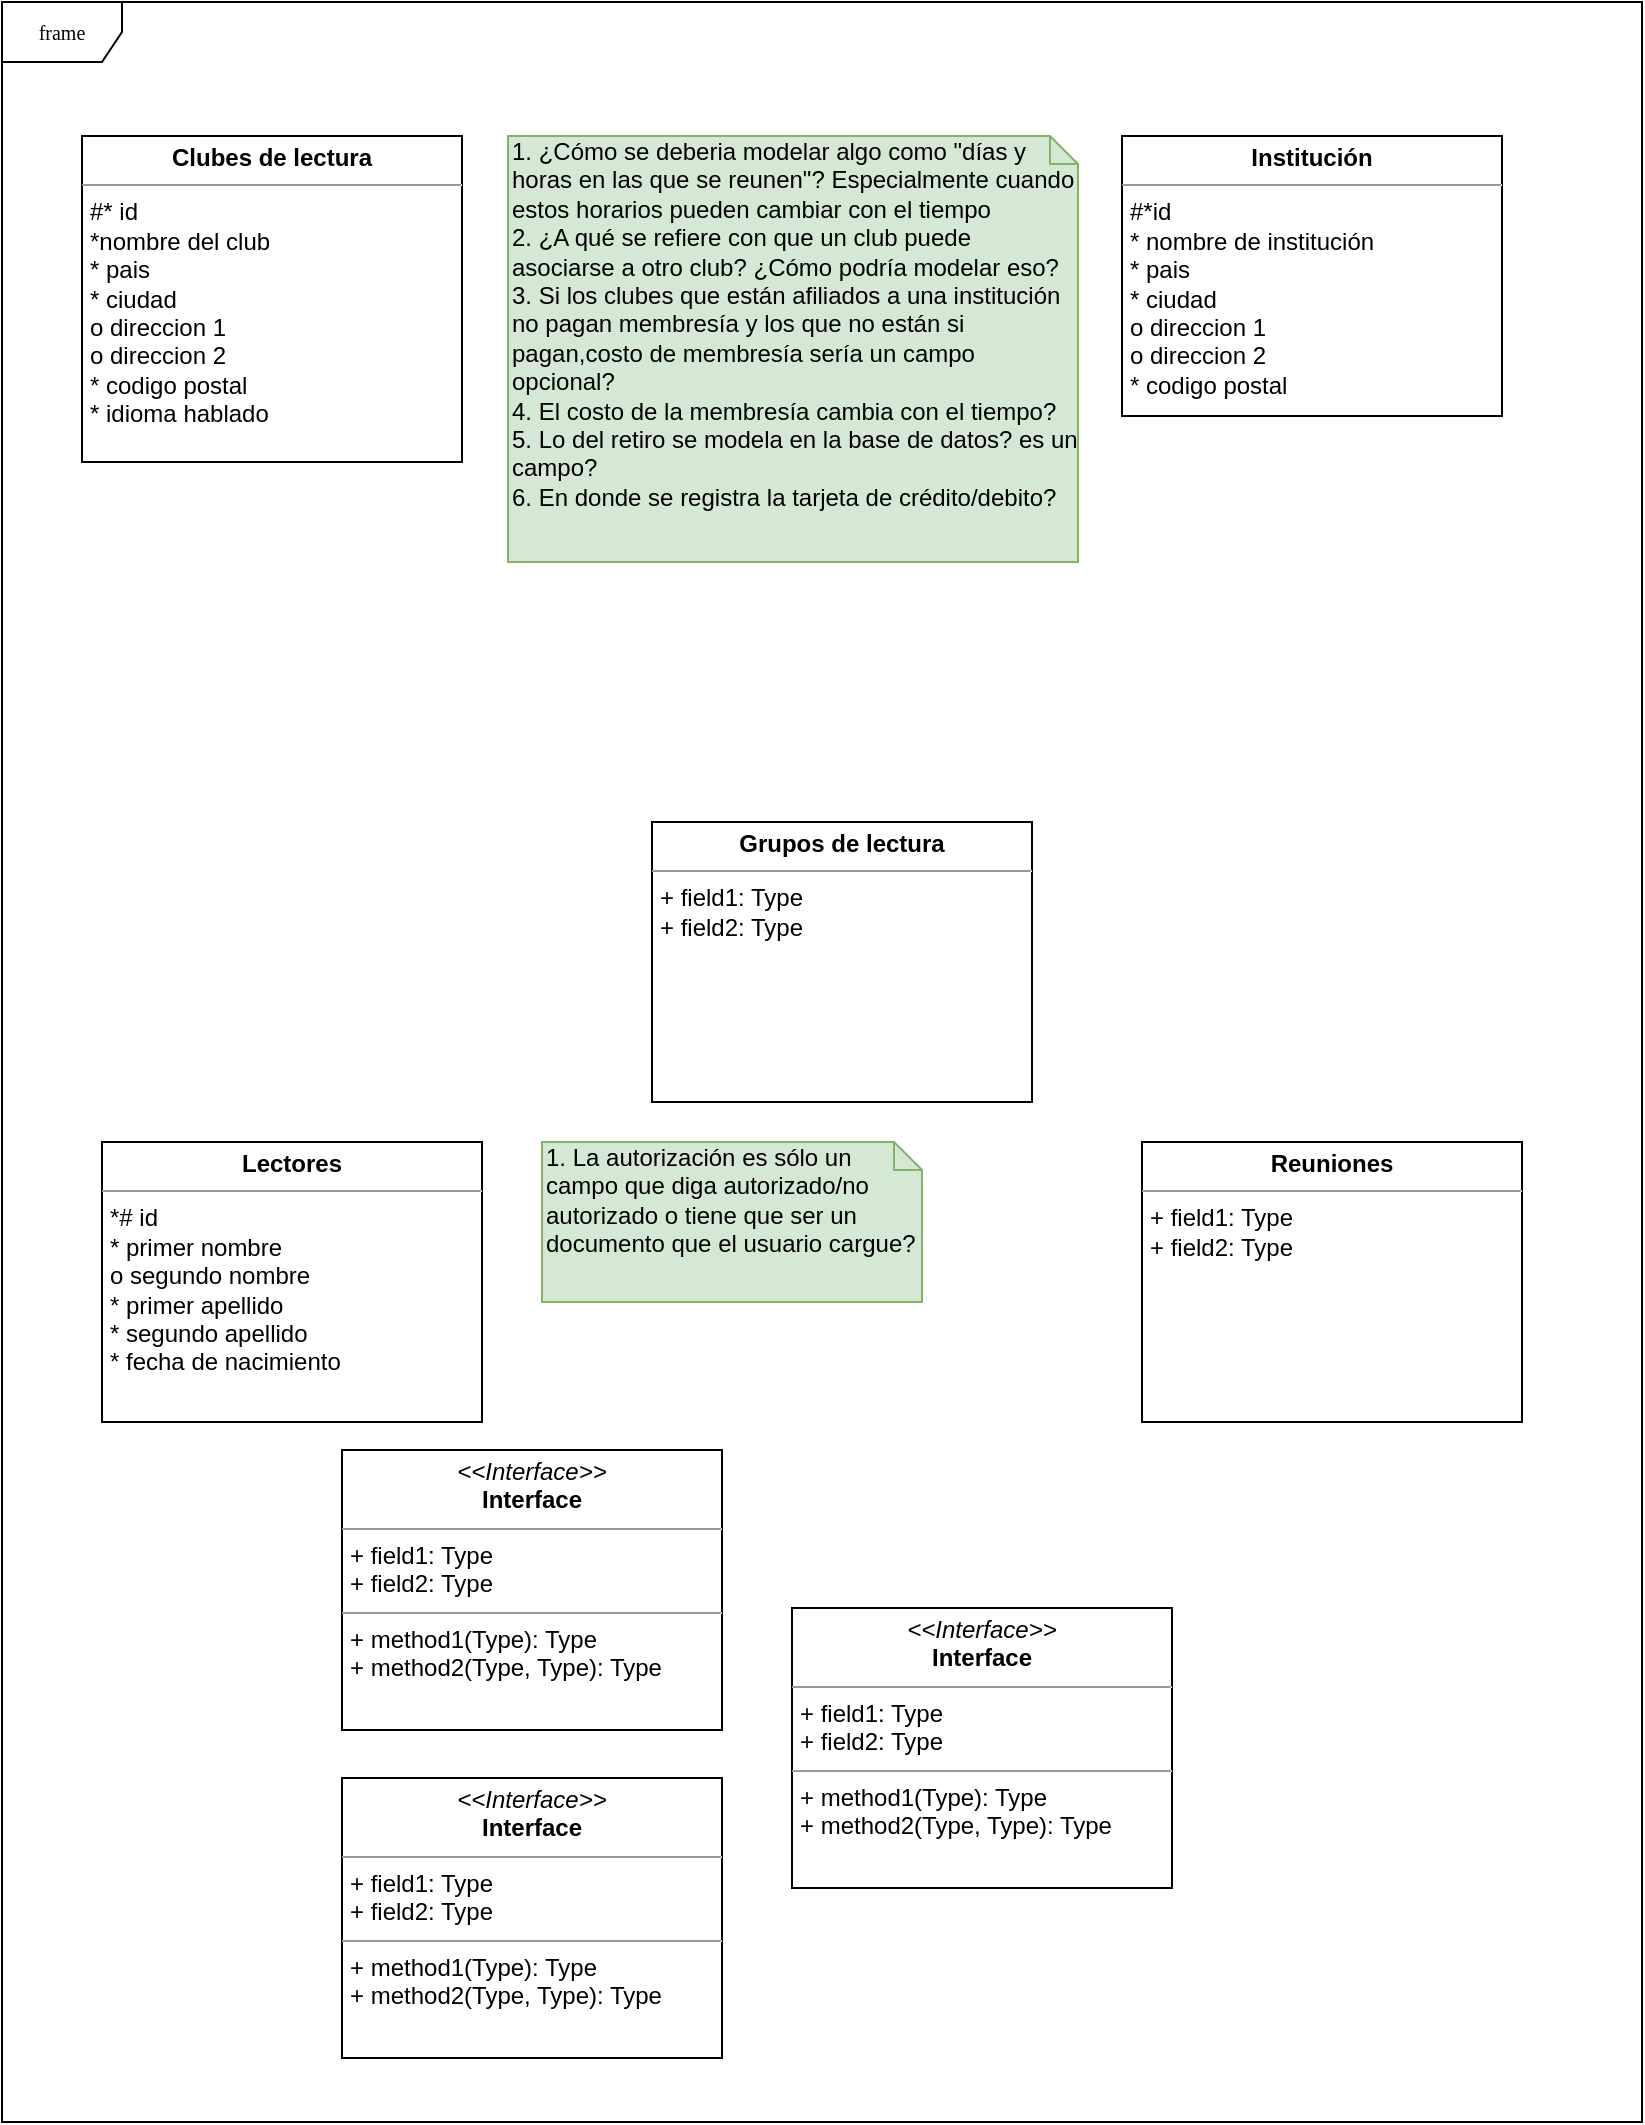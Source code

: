<mxfile version="12.0.2" type="github" pages="1"><diagram name="Page-1" id="c4acf3e9-155e-7222-9cf6-157b1a14988f"><mxGraphModel dx="828" dy="451" grid="1" gridSize="10" guides="1" tooltips="1" connect="1" arrows="1" fold="1" page="1" pageScale="1" pageWidth="850" pageHeight="1100" background="#ffffff" math="0" shadow="0"><root><mxCell id="0"/><mxCell id="1" parent="0"/><mxCell id="17acba5748e5396b-1" value="frame" style="shape=umlFrame;whiteSpace=wrap;html=1;rounded=0;shadow=0;comic=0;labelBackgroundColor=none;strokeColor=#000000;strokeWidth=1;fillColor=#ffffff;fontFamily=Verdana;fontSize=10;fontColor=#000000;align=center;" parent="1" vertex="1"><mxGeometry x="20" y="20" width="820" height="1060" as="geometry"/></mxCell><mxCell id="5d2195bd80daf111-9" value="&lt;p style=&quot;margin:0px;margin-top:4px;text-align:center;&quot;&gt;&lt;i&gt;&amp;lt;&amp;lt;Interface&amp;gt;&amp;gt;&lt;/i&gt;&lt;br/&gt;&lt;b&gt;Interface&lt;/b&gt;&lt;/p&gt;&lt;hr size=&quot;1&quot;/&gt;&lt;p style=&quot;margin:0px;margin-left:4px;&quot;&gt;+ field1: Type&lt;br/&gt;+ field2: Type&lt;/p&gt;&lt;hr size=&quot;1&quot;/&gt;&lt;p style=&quot;margin:0px;margin-left:4px;&quot;&gt;+ method1(Type): Type&lt;br/&gt;+ method2(Type, Type): Type&lt;/p&gt;" style="verticalAlign=top;align=left;overflow=fill;fontSize=12;fontFamily=Helvetica;html=1;rounded=0;shadow=0;comic=0;labelBackgroundColor=none;strokeColor=#000000;strokeWidth=1;fillColor=#ffffff;" parent="1" vertex="1"><mxGeometry x="415" y="823" width="190" height="140" as="geometry"/></mxCell><mxCell id="5d2195bd80daf111-10" value="&lt;p style=&quot;margin: 0px ; margin-top: 4px ; text-align: center&quot;&gt;&lt;b&gt;Institución&lt;/b&gt;&lt;/p&gt;&lt;hr size=&quot;1&quot;&gt;&lt;p style=&quot;margin: 0px ; margin-left: 4px&quot;&gt;#*id&amp;nbsp;&lt;/p&gt;&lt;p style=&quot;margin: 0px ; margin-left: 4px&quot;&gt;* nombre de institución&lt;/p&gt;&lt;p style=&quot;margin: 0px 0px 0px 4px&quot;&gt;* pais&lt;/p&gt;&lt;p style=&quot;margin: 0px 0px 0px 4px&quot;&gt;* ciudad&lt;/p&gt;&lt;p style=&quot;margin: 0px 0px 0px 4px&quot;&gt;o direccion 1&lt;/p&gt;&lt;p style=&quot;margin: 0px 0px 0px 4px&quot;&gt;o direccion 2&lt;/p&gt;&lt;p style=&quot;margin: 0px 0px 0px 4px&quot;&gt;* codigo postal&lt;/p&gt;" style="verticalAlign=top;align=left;overflow=fill;fontSize=12;fontFamily=Helvetica;html=1;rounded=0;shadow=0;comic=0;labelBackgroundColor=none;strokeColor=#000000;strokeWidth=1;fillColor=#ffffff;" parent="1" vertex="1"><mxGeometry x="580" y="87" width="190" height="140" as="geometry"/></mxCell><mxCell id="5d2195bd80daf111-11" value="&lt;p style=&quot;margin:0px;margin-top:4px;text-align:center;&quot;&gt;&lt;i&gt;&amp;lt;&amp;lt;Interface&amp;gt;&amp;gt;&lt;/i&gt;&lt;br/&gt;&lt;b&gt;Interface&lt;/b&gt;&lt;/p&gt;&lt;hr size=&quot;1&quot;/&gt;&lt;p style=&quot;margin:0px;margin-left:4px;&quot;&gt;+ field1: Type&lt;br/&gt;+ field2: Type&lt;/p&gt;&lt;hr size=&quot;1&quot;/&gt;&lt;p style=&quot;margin:0px;margin-left:4px;&quot;&gt;+ method1(Type): Type&lt;br/&gt;+ method2(Type, Type): Type&lt;/p&gt;" style="verticalAlign=top;align=left;overflow=fill;fontSize=12;fontFamily=Helvetica;html=1;rounded=0;shadow=0;comic=0;labelBackgroundColor=none;strokeColor=#000000;strokeWidth=1;fillColor=#ffffff;" parent="1" vertex="1"><mxGeometry x="190" y="908" width="190" height="140" as="geometry"/></mxCell><mxCell id="5d2195bd80daf111-12" value="&lt;p style=&quot;margin:0px;margin-top:4px;text-align:center;&quot;&gt;&lt;i&gt;&amp;lt;&amp;lt;Interface&amp;gt;&amp;gt;&lt;/i&gt;&lt;br/&gt;&lt;b&gt;Interface&lt;/b&gt;&lt;/p&gt;&lt;hr size=&quot;1&quot;/&gt;&lt;p style=&quot;margin:0px;margin-left:4px;&quot;&gt;+ field1: Type&lt;br/&gt;+ field2: Type&lt;/p&gt;&lt;hr size=&quot;1&quot;/&gt;&lt;p style=&quot;margin:0px;margin-left:4px;&quot;&gt;+ method1(Type): Type&lt;br/&gt;+ method2(Type, Type): Type&lt;/p&gt;" style="verticalAlign=top;align=left;overflow=fill;fontSize=12;fontFamily=Helvetica;html=1;rounded=0;shadow=0;comic=0;labelBackgroundColor=none;strokeColor=#000000;strokeWidth=1;fillColor=#ffffff;" parent="1" vertex="1"><mxGeometry x="190" y="744" width="190" height="140" as="geometry"/></mxCell><mxCell id="5d2195bd80daf111-15" value="&lt;p style=&quot;margin: 0px ; margin-top: 4px ; text-align: center&quot;&gt;&lt;b&gt;Reuniones&lt;/b&gt;&lt;/p&gt;&lt;hr size=&quot;1&quot;&gt;&lt;p style=&quot;margin: 0px ; margin-left: 4px&quot;&gt;+ field1: Type&lt;br&gt;+ field2: Type&lt;/p&gt;&lt;p style=&quot;margin: 0px ; margin-left: 4px&quot;&gt;&lt;br&gt;&lt;/p&gt;" style="verticalAlign=top;align=left;overflow=fill;fontSize=12;fontFamily=Helvetica;html=1;rounded=0;shadow=0;comic=0;labelBackgroundColor=none;strokeColor=#000000;strokeWidth=1;fillColor=#ffffff;" parent="1" vertex="1"><mxGeometry x="590" y="590" width="190" height="140" as="geometry"/></mxCell><mxCell id="5d2195bd80daf111-18" value="&lt;p style=&quot;margin: 0px ; margin-top: 4px ; text-align: center&quot;&gt;&lt;b&gt;Clubes de lectura&lt;/b&gt;&lt;/p&gt;&lt;hr size=&quot;1&quot;&gt;&lt;p style=&quot;margin: 0px ; margin-left: 4px&quot;&gt;#* id&lt;/p&gt;&lt;p style=&quot;margin: 0px ; margin-left: 4px&quot;&gt;*nombre del club&lt;/p&gt;&lt;p style=&quot;margin: 0px ; margin-left: 4px&quot;&gt;* pais&lt;/p&gt;&lt;p style=&quot;margin: 0px ; margin-left: 4px&quot;&gt;* ciudad&lt;/p&gt;&lt;p style=&quot;margin: 0px ; margin-left: 4px&quot;&gt;o direccion 1&lt;/p&gt;&lt;p style=&quot;margin: 0px ; margin-left: 4px&quot;&gt;o direccion 2&lt;/p&gt;&lt;p style=&quot;margin: 0px ; margin-left: 4px&quot;&gt;* codigo postal&lt;/p&gt;&lt;p style=&quot;margin: 0px ; margin-left: 4px&quot;&gt;* idioma hablado&lt;/p&gt;&lt;p style=&quot;margin: 0px ; margin-left: 4px&quot;&gt;&lt;br&gt;&lt;/p&gt;" style="verticalAlign=top;align=left;overflow=fill;fontSize=12;fontFamily=Helvetica;html=1;rounded=0;shadow=0;comic=0;labelBackgroundColor=none;strokeColor=#000000;strokeWidth=1;fillColor=#ffffff;" parent="1" vertex="1"><mxGeometry x="60" y="87" width="190" height="163" as="geometry"/></mxCell><mxCell id="5d2195bd80daf111-19" value="&lt;p style=&quot;margin: 0px ; margin-top: 4px ; text-align: center&quot;&gt;&lt;b&gt;Lectores&lt;/b&gt;&lt;/p&gt;&lt;hr size=&quot;1&quot;&gt;&lt;p style=&quot;margin: 0px ; margin-left: 4px&quot;&gt;*# id&lt;/p&gt;&lt;p style=&quot;margin: 0px ; margin-left: 4px&quot;&gt;* primer nombre&lt;/p&gt;&lt;p style=&quot;margin: 0px ; margin-left: 4px&quot;&gt;o segundo nombre&lt;/p&gt;&lt;p style=&quot;margin: 0px ; margin-left: 4px&quot;&gt;* primer apellido&lt;/p&gt;&lt;p style=&quot;margin: 0px ; margin-left: 4px&quot;&gt;* segundo apellido&lt;/p&gt;&lt;p style=&quot;margin: 0px ; margin-left: 4px&quot;&gt;* fecha de nacimiento&lt;/p&gt;&lt;p style=&quot;margin: 0px ; margin-left: 4px&quot;&gt;&lt;br&gt;&lt;/p&gt;" style="verticalAlign=top;align=left;overflow=fill;fontSize=12;fontFamily=Helvetica;html=1;rounded=0;shadow=0;comic=0;labelBackgroundColor=none;strokeColor=#000000;strokeWidth=1;fillColor=#ffffff;" parent="1" vertex="1"><mxGeometry x="70" y="590" width="190" height="140" as="geometry"/></mxCell><mxCell id="5d2195bd80daf111-20" value="&lt;p style=&quot;margin: 0px ; margin-top: 4px ; text-align: center&quot;&gt;&lt;b&gt;Grupos de lectura&lt;/b&gt;&lt;/p&gt;&lt;hr size=&quot;1&quot;&gt;&lt;p style=&quot;margin: 0px ; margin-left: 4px&quot;&gt;+ field1: Type&lt;br&gt;+ field2: Type&lt;/p&gt;" style="verticalAlign=top;align=left;overflow=fill;fontSize=12;fontFamily=Helvetica;html=1;rounded=0;shadow=0;comic=0;labelBackgroundColor=none;strokeColor=#000000;strokeWidth=1;fillColor=#ffffff;" parent="1" vertex="1"><mxGeometry x="345" y="430" width="190" height="140" as="geometry"/></mxCell><mxCell id="vehJDBt2tc4tdtWioXNT-1" value="1. ¿Cómo se deberia modelar algo como &quot;días y horas en las que se reunen&quot;? Especialmente cuando estos horarios pueden cambiar con el tiempo&lt;br&gt;2. ¿A qué se refiere con que un club puede asociarse a otro club? ¿Cómo podría modelar eso?&lt;br&gt;3. Si los clubes que están afiliados a una institución no pagan membresía y los que no están si pagan,costo de membresía sería un campo opcional?&lt;br&gt;4. El costo de la membresía cambia con el tiempo?&lt;br&gt;5. Lo del retiro se modela en la base de datos? es un campo?&lt;br&gt;6. En donde se registra la tarjeta de crédito/debito?" style="shape=note;whiteSpace=wrap;html=1;size=14;verticalAlign=top;align=left;spacingTop=-6;fillColor=#d5e8d4;strokeColor=#82b366;" vertex="1" parent="1"><mxGeometry x="273" y="87" width="285" height="213" as="geometry"/></mxCell><mxCell id="vehJDBt2tc4tdtWioXNT-2" value="1. La autorización es sólo un campo que diga autorizado/no autorizado o tiene que ser un documento que el usuario cargue?" style="shape=note;whiteSpace=wrap;html=1;size=14;verticalAlign=top;align=left;spacingTop=-6;fillColor=#d5e8d4;strokeColor=#82b366;" vertex="1" parent="1"><mxGeometry x="290" y="590" width="190" height="80" as="geometry"/></mxCell></root></mxGraphModel></diagram></mxfile>